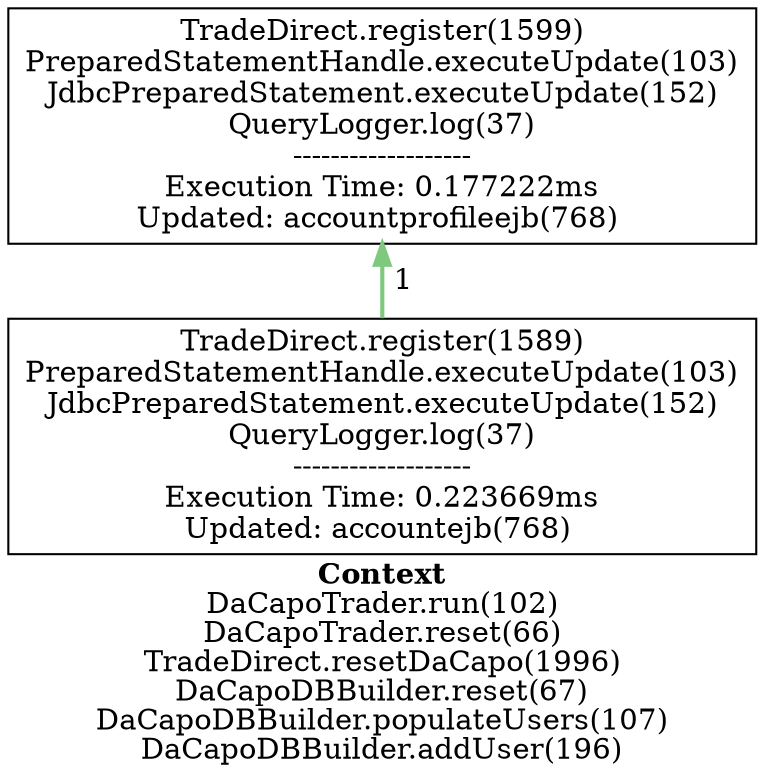 digraph 1448415374 { 
label=<<font face="Times-Bold">Context</font><br/>DaCapoTrader.run(102)<br/>DaCapoTrader.reset(66)<br/>TradeDirect.resetDaCapo(1996)<br/>DaCapoDBBuilder.reset(67)<br/>DaCapoDBBuilder.populateUsers(107)<br/>DaCapoDBBuilder.addUser(196)>;rankdir=RL;
1 [label="TradeDirect.register(1599)\nPreparedStatementHandle.executeUpdate(103)\nJdbcPreparedStatement.executeUpdate(152)\nQueryLogger.log(37)\n-------------------\nExecution Time: 0.177222ms\nUpdated: accountprofileejb(768) \n", shape=box];
2 [label="TradeDirect.register(1589)\nPreparedStatementHandle.executeUpdate(103)\nJdbcPreparedStatement.executeUpdate(152)\nQueryLogger.log(37)\n-------------------\nExecution Time: 0.223669ms\nUpdated: accountejb(768) \n", shape=box];
2 -> 1 [constraint=false,color="#7FC97F",label="1",style="bold"];
}

